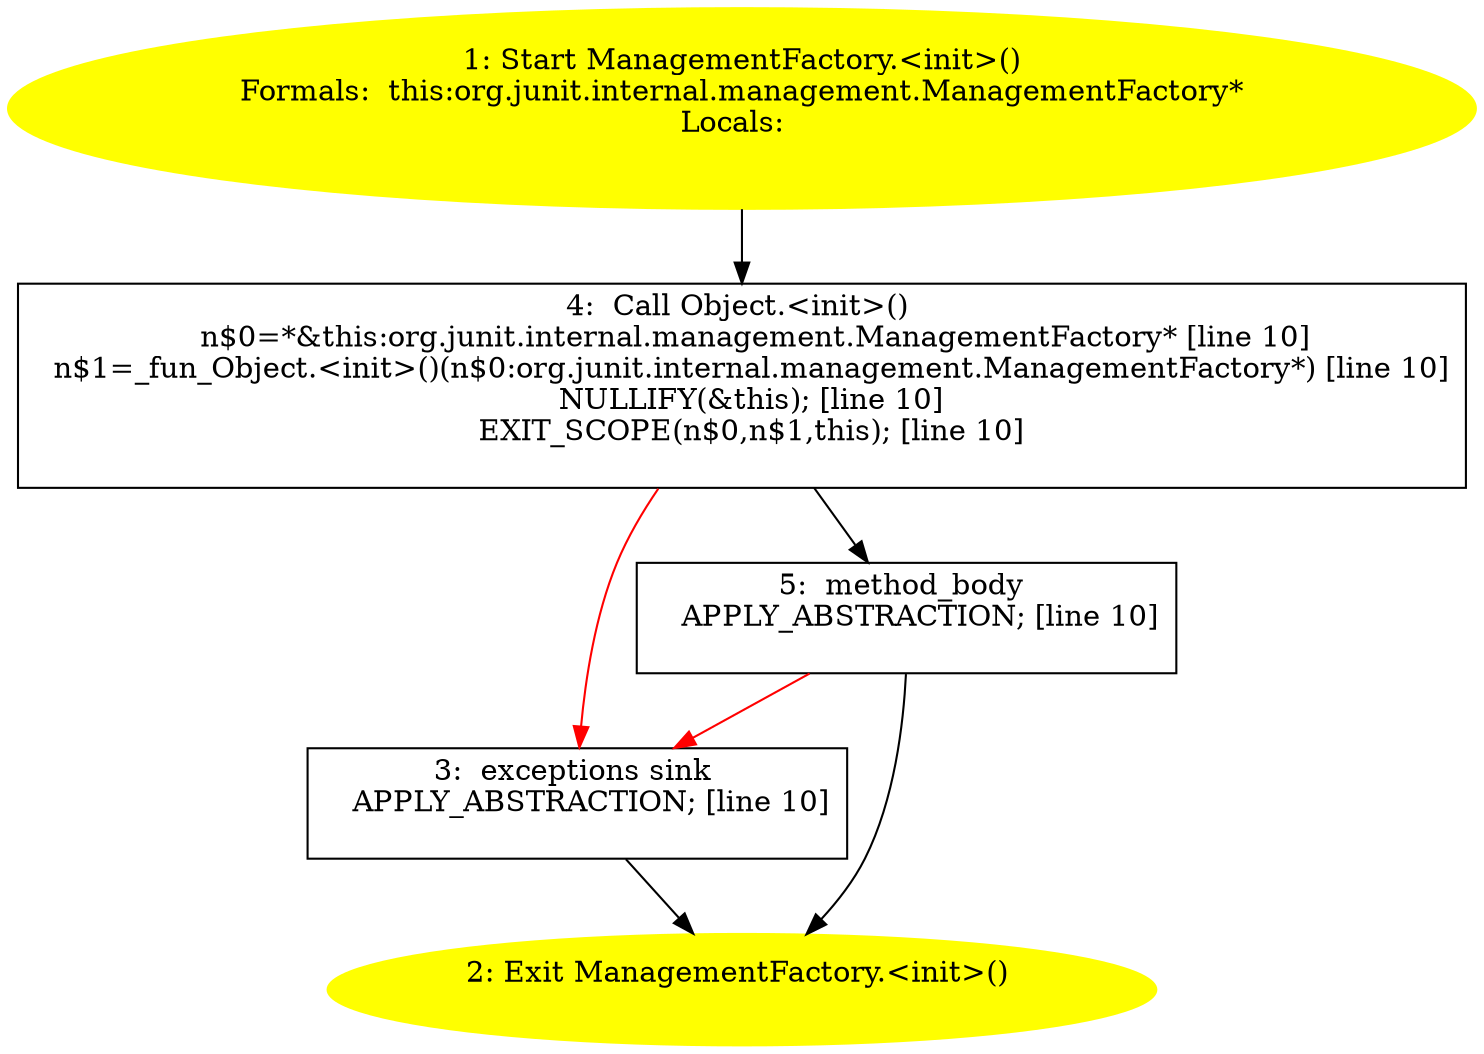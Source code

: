/* @generated */
digraph cfg {
"org.junit.internal.management.ManagementFactory.<init>().77dd94bc232ead06d03c96404f55d742_1" [label="1: Start ManagementFactory.<init>()\nFormals:  this:org.junit.internal.management.ManagementFactory*\nLocals:  \n  " color=yellow style=filled]
	

	 "org.junit.internal.management.ManagementFactory.<init>().77dd94bc232ead06d03c96404f55d742_1" -> "org.junit.internal.management.ManagementFactory.<init>().77dd94bc232ead06d03c96404f55d742_4" ;
"org.junit.internal.management.ManagementFactory.<init>().77dd94bc232ead06d03c96404f55d742_2" [label="2: Exit ManagementFactory.<init>() \n  " color=yellow style=filled]
	

"org.junit.internal.management.ManagementFactory.<init>().77dd94bc232ead06d03c96404f55d742_3" [label="3:  exceptions sink \n   APPLY_ABSTRACTION; [line 10]\n " shape="box"]
	

	 "org.junit.internal.management.ManagementFactory.<init>().77dd94bc232ead06d03c96404f55d742_3" -> "org.junit.internal.management.ManagementFactory.<init>().77dd94bc232ead06d03c96404f55d742_2" ;
"org.junit.internal.management.ManagementFactory.<init>().77dd94bc232ead06d03c96404f55d742_4" [label="4:  Call Object.<init>() \n   n$0=*&this:org.junit.internal.management.ManagementFactory* [line 10]\n  n$1=_fun_Object.<init>()(n$0:org.junit.internal.management.ManagementFactory*) [line 10]\n  NULLIFY(&this); [line 10]\n  EXIT_SCOPE(n$0,n$1,this); [line 10]\n " shape="box"]
	

	 "org.junit.internal.management.ManagementFactory.<init>().77dd94bc232ead06d03c96404f55d742_4" -> "org.junit.internal.management.ManagementFactory.<init>().77dd94bc232ead06d03c96404f55d742_5" ;
	 "org.junit.internal.management.ManagementFactory.<init>().77dd94bc232ead06d03c96404f55d742_4" -> "org.junit.internal.management.ManagementFactory.<init>().77dd94bc232ead06d03c96404f55d742_3" [color="red" ];
"org.junit.internal.management.ManagementFactory.<init>().77dd94bc232ead06d03c96404f55d742_5" [label="5:  method_body \n   APPLY_ABSTRACTION; [line 10]\n " shape="box"]
	

	 "org.junit.internal.management.ManagementFactory.<init>().77dd94bc232ead06d03c96404f55d742_5" -> "org.junit.internal.management.ManagementFactory.<init>().77dd94bc232ead06d03c96404f55d742_2" ;
	 "org.junit.internal.management.ManagementFactory.<init>().77dd94bc232ead06d03c96404f55d742_5" -> "org.junit.internal.management.ManagementFactory.<init>().77dd94bc232ead06d03c96404f55d742_3" [color="red" ];
}
